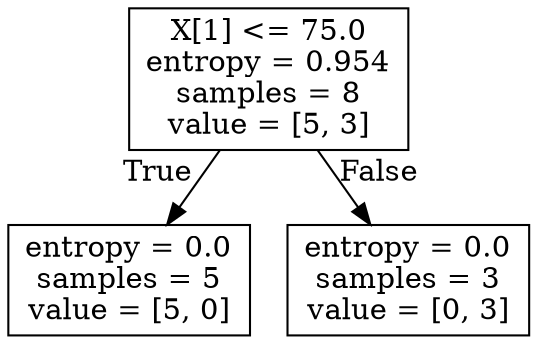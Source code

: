 digraph Tree {
node [shape=box] ;
0 [label="X[1] <= 75.0\nentropy = 0.954\nsamples = 8\nvalue = [5, 3]"] ;
1 [label="entropy = 0.0\nsamples = 5\nvalue = [5, 0]"] ;
0 -> 1 [labeldistance=2.5, labelangle=45, headlabel="True"] ;
2 [label="entropy = 0.0\nsamples = 3\nvalue = [0, 3]"] ;
0 -> 2 [labeldistance=2.5, labelangle=-45, headlabel="False"] ;
}